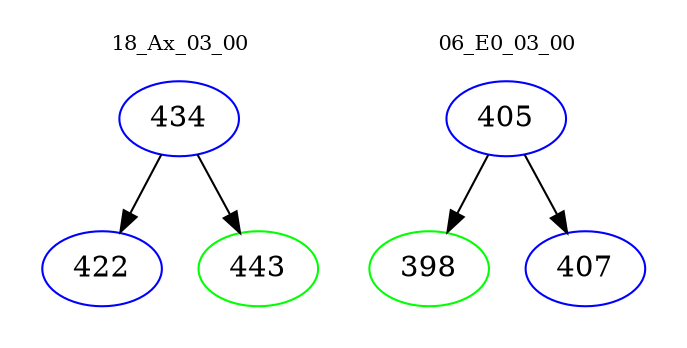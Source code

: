 digraph{
subgraph cluster_0 {
color = white
label = "18_Ax_03_00";
fontsize=10;
T0_434 [label="434", color="blue"]
T0_434 -> T0_422 [color="black"]
T0_422 [label="422", color="blue"]
T0_434 -> T0_443 [color="black"]
T0_443 [label="443", color="green"]
}
subgraph cluster_1 {
color = white
label = "06_E0_03_00";
fontsize=10;
T1_405 [label="405", color="blue"]
T1_405 -> T1_398 [color="black"]
T1_398 [label="398", color="green"]
T1_405 -> T1_407 [color="black"]
T1_407 [label="407", color="blue"]
}
}
